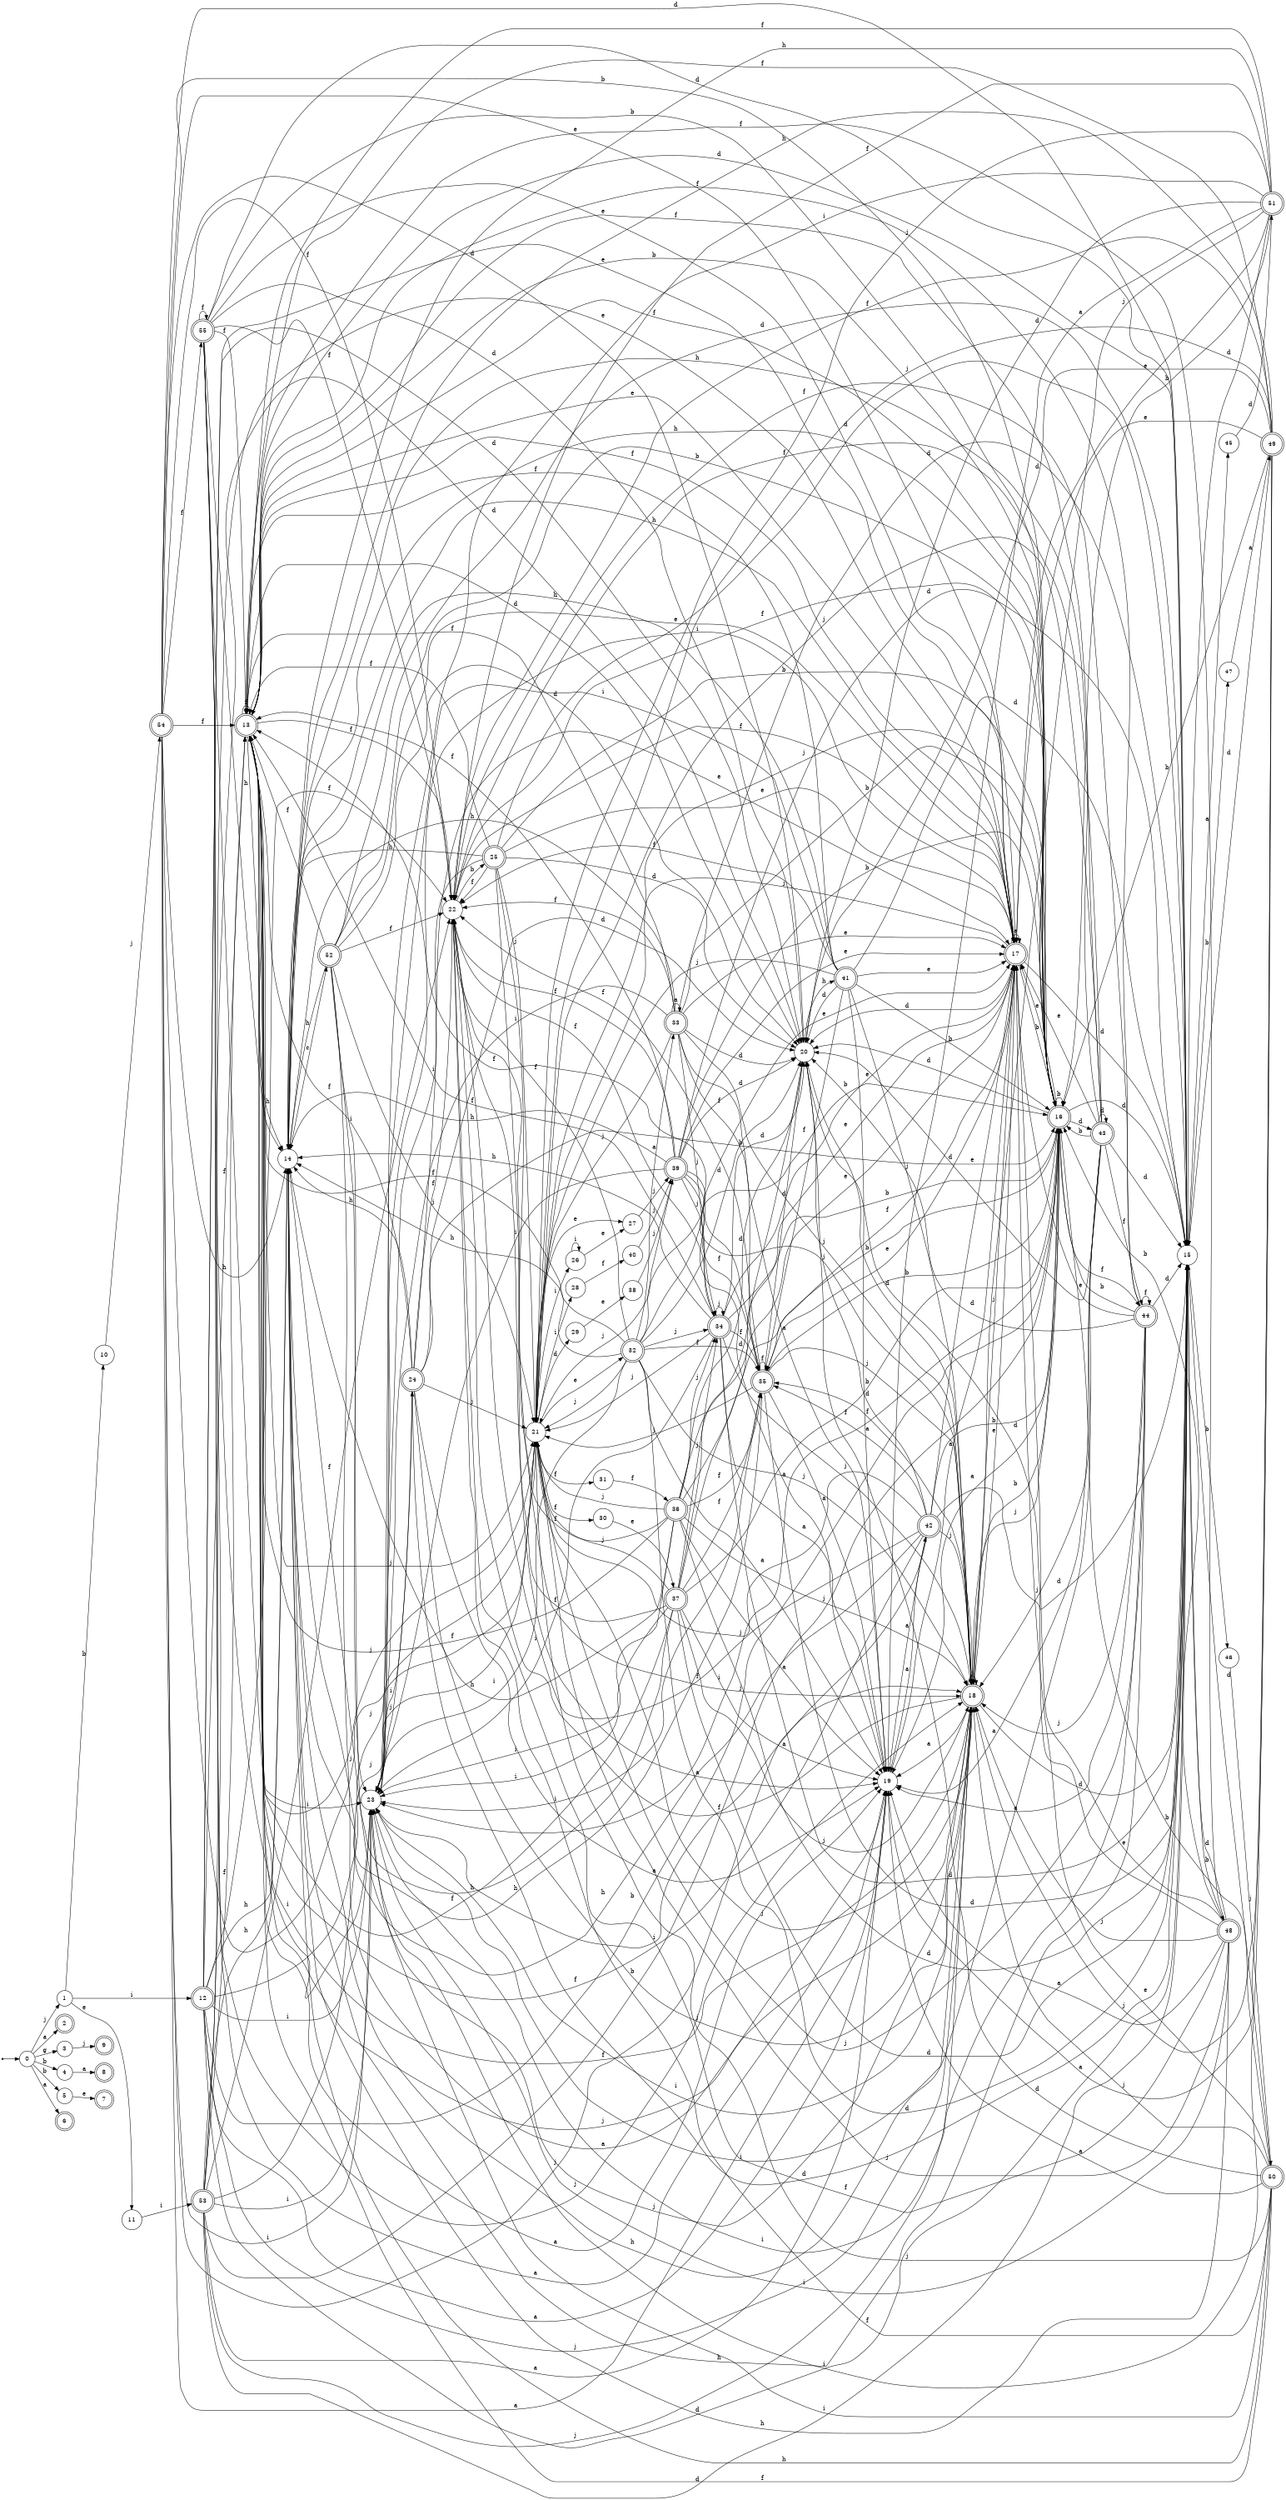 digraph finite_state_machine {
rankdir=LR;
size="20,20";
node [shape = point]; "dummy0"
node [shape = circle]; "0";
"dummy0" -> "0";
node [shape = circle]; "1";
node [shape = doublecircle]; "2";node [shape = circle]; "3";
node [shape = circle]; "4";
node [shape = circle]; "5";
node [shape = doublecircle]; "6";node [shape = doublecircle]; "7";node [shape = doublecircle]; "8";node [shape = doublecircle]; "9";node [shape = circle]; "10";
node [shape = circle]; "11";
node [shape = doublecircle]; "12";node [shape = doublecircle]; "13";node [shape = circle]; "14";
node [shape = circle]; "15";
node [shape = doublecircle]; "16";node [shape = doublecircle]; "17";node [shape = doublecircle]; "18";node [shape = circle]; "19";
node [shape = circle]; "20";
node [shape = circle]; "21";
node [shape = circle]; "22";
node [shape = circle]; "23";
node [shape = doublecircle]; "24";node [shape = doublecircle]; "25";node [shape = circle]; "26";
node [shape = circle]; "27";
node [shape = circle]; "28";
node [shape = circle]; "29";
node [shape = circle]; "30";
node [shape = circle]; "31";
node [shape = doublecircle]; "32";node [shape = doublecircle]; "33";node [shape = doublecircle]; "34";node [shape = doublecircle]; "35";node [shape = doublecircle]; "36";node [shape = doublecircle]; "37";node [shape = circle]; "38";
node [shape = doublecircle]; "39";node [shape = circle]; "40";
node [shape = doublecircle]; "41";node [shape = doublecircle]; "42";node [shape = doublecircle]; "43";node [shape = doublecircle]; "44";node [shape = circle]; "45";
node [shape = circle]; "46";
node [shape = circle]; "47";
node [shape = doublecircle]; "48";node [shape = doublecircle]; "49";node [shape = doublecircle]; "50";node [shape = doublecircle]; "51";node [shape = doublecircle]; "52";node [shape = doublecircle]; "53";node [shape = doublecircle]; "54";node [shape = doublecircle]; "55";"0" -> "1" [label = "j"];
 "0" -> "2" [label = "a"];
 "0" -> "6" [label = "a"];
 "0" -> "3" [label = "g"];
 "0" -> "4" [label = "b"];
 "0" -> "5" [label = "b"];
 "5" -> "7" [label = "e"];
 "4" -> "8" [label = "a"];
 "3" -> "9" [label = "j"];
 "1" -> "10" [label = "b"];
 "1" -> "11" [label = "e"];
 "1" -> "12" [label = "i"];
 "12" -> "13" [label = "f"];
 "12" -> "22" [label = "f"];
 "12" -> "14" [label = "h"];
 "12" -> "20" [label = "d"];
 "12" -> "15" [label = "d"];
 "12" -> "16" [label = "b"];
 "12" -> "17" [label = "e"];
 "12" -> "18" [label = "j"];
 "12" -> "21" [label = "j"];
 "12" -> "19" [label = "a"];
 "12" -> "23" [label = "i"];
 "23" -> "24" [label = "j"];
 "24" -> "23" [label = "i"];
 "24" -> "13" [label = "f"];
 "24" -> "22" [label = "f"];
 "24" -> "14" [label = "h"];
 "24" -> "20" [label = "d"];
 "24" -> "15" [label = "d"];
 "24" -> "16" [label = "b"];
 "24" -> "17" [label = "e"];
 "24" -> "18" [label = "j"];
 "24" -> "21" [label = "j"];
 "24" -> "19" [label = "a"];
 "22" -> "25" [label = "b"];
 "25" -> "13" [label = "f"];
 "25" -> "22" [label = "f"];
 "25" -> "14" [label = "h"];
 "25" -> "20" [label = "d"];
 "25" -> "15" [label = "d"];
 "25" -> "16" [label = "b"];
 "25" -> "17" [label = "e"];
 "25" -> "18" [label = "j"];
 "25" -> "21" [label = "j"];
 "25" -> "19" [label = "a"];
 "25" -> "23" [label = "i"];
 "21" -> "26" [label = "i"];
 "21" -> "28" [label = "i"];
 "21" -> "32" [label = "e"];
 "21" -> "27" [label = "e"];
 "21" -> "29" [label = "d"];
 "21" -> "30" [label = "f"];
 "21" -> "31" [label = "f"];
 "32" -> "33" [label = "a"];
 "32" -> "19" [label = "a"];
 "32" -> "34" [label = "j"];
 "32" -> "18" [label = "j"];
 "32" -> "21" [label = "j"];
 "32" -> "17" [label = "e"];
 "32" -> "20" [label = "d"];
 "32" -> "15" [label = "d"];
 "32" -> "35" [label = "f"];
 "32" -> "13" [label = "f"];
 "32" -> "22" [label = "f"];
 "32" -> "14" [label = "h"];
 "32" -> "16" [label = "b"];
 "32" -> "23" [label = "i"];
 "35" -> "35" [label = "f"];
 "35" -> "13" [label = "f"];
 "35" -> "22" [label = "f"];
 "35" -> "17" [label = "e"];
 "35" -> "18" [label = "j"];
 "35" -> "21" [label = "j"];
 "35" -> "19" [label = "a"];
 "35" -> "20" [label = "d"];
 "35" -> "15" [label = "d"];
 "35" -> "14" [label = "h"];
 "35" -> "16" [label = "b"];
 "35" -> "23" [label = "i"];
 "34" -> "34" [label = "j"];
 "34" -> "18" [label = "j"];
 "34" -> "21" [label = "j"];
 "34" -> "17" [label = "e"];
 "34" -> "19" [label = "a"];
 "34" -> "20" [label = "d"];
 "34" -> "15" [label = "d"];
 "34" -> "35" [label = "f"];
 "34" -> "13" [label = "f"];
 "34" -> "22" [label = "f"];
 "34" -> "14" [label = "h"];
 "34" -> "16" [label = "b"];
 "34" -> "23" [label = "i"];
 "33" -> "33" [label = "a"];
 "33" -> "19" [label = "a"];
 "33" -> "34" [label = "j"];
 "33" -> "18" [label = "j"];
 "33" -> "21" [label = "j"];
 "33" -> "17" [label = "e"];
 "33" -> "20" [label = "d"];
 "33" -> "15" [label = "d"];
 "33" -> "35" [label = "f"];
 "33" -> "13" [label = "f"];
 "33" -> "22" [label = "f"];
 "33" -> "14" [label = "h"];
 "33" -> "16" [label = "b"];
 "33" -> "23" [label = "i"];
 "31" -> "36" [label = "f"];
 "36" -> "34" [label = "j"];
 "36" -> "18" [label = "j"];
 "36" -> "21" [label = "j"];
 "36" -> "17" [label = "e"];
 "36" -> "19" [label = "a"];
 "36" -> "20" [label = "d"];
 "36" -> "15" [label = "d"];
 "36" -> "35" [label = "f"];
 "36" -> "13" [label = "f"];
 "36" -> "22" [label = "f"];
 "36" -> "14" [label = "h"];
 "36" -> "16" [label = "b"];
 "36" -> "23" [label = "i"];
 "30" -> "37" [label = "e"];
 "37" -> "34" [label = "j"];
 "37" -> "18" [label = "j"];
 "37" -> "21" [label = "j"];
 "37" -> "17" [label = "e"];
 "37" -> "19" [label = "a"];
 "37" -> "20" [label = "d"];
 "37" -> "15" [label = "d"];
 "37" -> "35" [label = "f"];
 "37" -> "13" [label = "f"];
 "37" -> "22" [label = "f"];
 "37" -> "14" [label = "h"];
 "37" -> "16" [label = "b"];
 "37" -> "23" [label = "i"];
 "29" -> "38" [label = "e"];
 "38" -> "39" [label = "j"];
 "39" -> "34" [label = "j"];
 "39" -> "18" [label = "j"];
 "39" -> "21" [label = "j"];
 "39" -> "17" [label = "e"];
 "39" -> "19" [label = "a"];
 "39" -> "20" [label = "d"];
 "39" -> "15" [label = "d"];
 "39" -> "35" [label = "f"];
 "39" -> "13" [label = "f"];
 "39" -> "22" [label = "f"];
 "39" -> "14" [label = "h"];
 "39" -> "16" [label = "b"];
 "39" -> "23" [label = "i"];
 "28" -> "40" [label = "f"];
 "40" -> "39" [label = "j"];
 "27" -> "39" [label = "j"];
 "26" -> "26" [label = "i"];
 "26" -> "27" [label = "e"];
 "20" -> "41" [label = "h"];
 "41" -> "20" [label = "d"];
 "41" -> "15" [label = "d"];
 "41" -> "17" [label = "e"];
 "41" -> "18" [label = "j"];
 "41" -> "21" [label = "j"];
 "41" -> "19" [label = "a"];
 "41" -> "35" [label = "f"];
 "41" -> "13" [label = "f"];
 "41" -> "22" [label = "f"];
 "41" -> "14" [label = "h"];
 "41" -> "16" [label = "b"];
 "41" -> "23" [label = "i"];
 "19" -> "42" [label = "a"];
 "42" -> "19" [label = "a"];
 "42" -> "17" [label = "e"];
 "42" -> "18" [label = "j"];
 "42" -> "21" [label = "j"];
 "42" -> "20" [label = "d"];
 "42" -> "15" [label = "d"];
 "42" -> "35" [label = "f"];
 "42" -> "13" [label = "f"];
 "42" -> "22" [label = "f"];
 "42" -> "14" [label = "h"];
 "42" -> "16" [label = "b"];
 "42" -> "23" [label = "i"];
 "18" -> "18" [label = "j"];
 "18" -> "21" [label = "j"];
 "18" -> "17" [label = "e"];
 "18" -> "19" [label = "a"];
 "18" -> "20" [label = "d"];
 "18" -> "15" [label = "d"];
 "18" -> "35" [label = "f"];
 "18" -> "13" [label = "f"];
 "18" -> "22" [label = "f"];
 "18" -> "14" [label = "h"];
 "18" -> "16" [label = "b"];
 "18" -> "23" [label = "i"];
 "17" -> "17" [label = "e"];
 "17" -> "18" [label = "j"];
 "17" -> "21" [label = "j"];
 "17" -> "19" [label = "a"];
 "17" -> "20" [label = "d"];
 "17" -> "15" [label = "d"];
 "17" -> "35" [label = "f"];
 "17" -> "13" [label = "f"];
 "17" -> "22" [label = "f"];
 "17" -> "14" [label = "h"];
 "17" -> "16" [label = "b"];
 "17" -> "23" [label = "i"];
 "16" -> "16" [label = "b"];
 "16" -> "43" [label = "d"];
 "16" -> "20" [label = "d"];
 "16" -> "15" [label = "d"];
 "16" -> "44" [label = "f"];
 "16" -> "13" [label = "f"];
 "16" -> "22" [label = "f"];
 "16" -> "14" [label = "h"];
 "16" -> "17" [label = "e"];
 "16" -> "18" [label = "j"];
 "16" -> "21" [label = "j"];
 "16" -> "19" [label = "a"];
 "16" -> "23" [label = "i"];
 "44" -> "44" [label = "f"];
 "44" -> "13" [label = "f"];
 "44" -> "22" [label = "f"];
 "44" -> "16" [label = "b"];
 "44" -> "14" [label = "h"];
 "44" -> "20" [label = "d"];
 "44" -> "15" [label = "d"];
 "44" -> "17" [label = "e"];
 "44" -> "18" [label = "j"];
 "44" -> "21" [label = "j"];
 "44" -> "19" [label = "a"];
 "44" -> "23" [label = "i"];
 "43" -> "43" [label = "d"];
 "43" -> "20" [label = "d"];
 "43" -> "15" [label = "d"];
 "43" -> "16" [label = "b"];
 "43" -> "44" [label = "f"];
 "43" -> "13" [label = "f"];
 "43" -> "22" [label = "f"];
 "43" -> "14" [label = "h"];
 "43" -> "17" [label = "e"];
 "43" -> "18" [label = "j"];
 "43" -> "21" [label = "j"];
 "43" -> "19" [label = "a"];
 "43" -> "23" [label = "i"];
 "15" -> "45" [label = "a"];
 "15" -> "48" [label = "b"];
 "15" -> "46" [label = "b"];
 "15" -> "47" [label = "b"];
 "48" -> "20" [label = "d"];
 "48" -> "15" [label = "d"];
 "48" -> "13" [label = "f"];
 "48" -> "22" [label = "f"];
 "48" -> "14" [label = "h"];
 "48" -> "16" [label = "b"];
 "48" -> "17" [label = "e"];
 "48" -> "18" [label = "j"];
 "48" -> "21" [label = "j"];
 "48" -> "19" [label = "a"];
 "48" -> "23" [label = "i"];
 "47" -> "49" [label = "a"];
 "49" -> "20" [label = "d"];
 "49" -> "15" [label = "d"];
 "49" -> "13" [label = "f"];
 "49" -> "22" [label = "f"];
 "49" -> "14" [label = "h"];
 "49" -> "16" [label = "b"];
 "49" -> "17" [label = "e"];
 "49" -> "18" [label = "j"];
 "49" -> "21" [label = "j"];
 "49" -> "19" [label = "a"];
 "49" -> "23" [label = "i"];
 "46" -> "50" [label = "j"];
 "50" -> "20" [label = "d"];
 "50" -> "15" [label = "d"];
 "50" -> "13" [label = "f"];
 "50" -> "22" [label = "f"];
 "50" -> "14" [label = "h"];
 "50" -> "16" [label = "b"];
 "50" -> "17" [label = "e"];
 "50" -> "18" [label = "j"];
 "50" -> "21" [label = "j"];
 "50" -> "19" [label = "a"];
 "50" -> "23" [label = "i"];
 "45" -> "51" [label = "d"];
 "51" -> "20" [label = "d"];
 "51" -> "15" [label = "d"];
 "51" -> "13" [label = "f"];
 "51" -> "22" [label = "f"];
 "51" -> "14" [label = "h"];
 "51" -> "16" [label = "b"];
 "51" -> "17" [label = "e"];
 "51" -> "18" [label = "j"];
 "51" -> "21" [label = "j"];
 "51" -> "19" [label = "a"];
 "51" -> "23" [label = "i"];
 "14" -> "52" [label = "c"];
 "52" -> "14" [label = "h"];
 "52" -> "13" [label = "f"];
 "52" -> "22" [label = "f"];
 "52" -> "20" [label = "d"];
 "52" -> "15" [label = "d"];
 "52" -> "16" [label = "b"];
 "52" -> "17" [label = "e"];
 "52" -> "18" [label = "j"];
 "52" -> "21" [label = "j"];
 "52" -> "19" [label = "a"];
 "52" -> "23" [label = "i"];
 "13" -> "13" [label = "f"];
 "13" -> "22" [label = "f"];
 "13" -> "14" [label = "h"];
 "13" -> "20" [label = "d"];
 "13" -> "15" [label = "d"];
 "13" -> "16" [label = "b"];
 "13" -> "17" [label = "e"];
 "13" -> "18" [label = "j"];
 "13" -> "21" [label = "j"];
 "13" -> "19" [label = "a"];
 "13" -> "23" [label = "i"];
 "11" -> "53" [label = "i"];
 "53" -> "13" [label = "f"];
 "53" -> "22" [label = "f"];
 "53" -> "14" [label = "h"];
 "53" -> "20" [label = "d"];
 "53" -> "15" [label = "d"];
 "53" -> "16" [label = "b"];
 "53" -> "17" [label = "e"];
 "53" -> "18" [label = "j"];
 "53" -> "21" [label = "j"];
 "53" -> "19" [label = "a"];
 "53" -> "23" [label = "i"];
 "10" -> "54" [label = "j"];
 "54" -> "13" [label = "f"];
 "54" -> "22" [label = "f"];
 "54" -> "55" [label = "f"];
 "54" -> "14" [label = "h"];
 "54" -> "20" [label = "d"];
 "54" -> "15" [label = "d"];
 "54" -> "16" [label = "b"];
 "54" -> "17" [label = "e"];
 "54" -> "18" [label = "j"];
 "54" -> "21" [label = "j"];
 "54" -> "19" [label = "a"];
 "54" -> "23" [label = "i"];
 "55" -> "13" [label = "f"];
 "55" -> "22" [label = "f"];
 "55" -> "55" [label = "f"];
 "55" -> "14" [label = "h"];
 "55" -> "20" [label = "d"];
 "55" -> "15" [label = "d"];
 "55" -> "16" [label = "b"];
 "55" -> "17" [label = "e"];
 "55" -> "18" [label = "j"];
 "55" -> "21" [label = "j"];
 "55" -> "19" [label = "a"];
 "55" -> "23" [label = "i"];
 }
